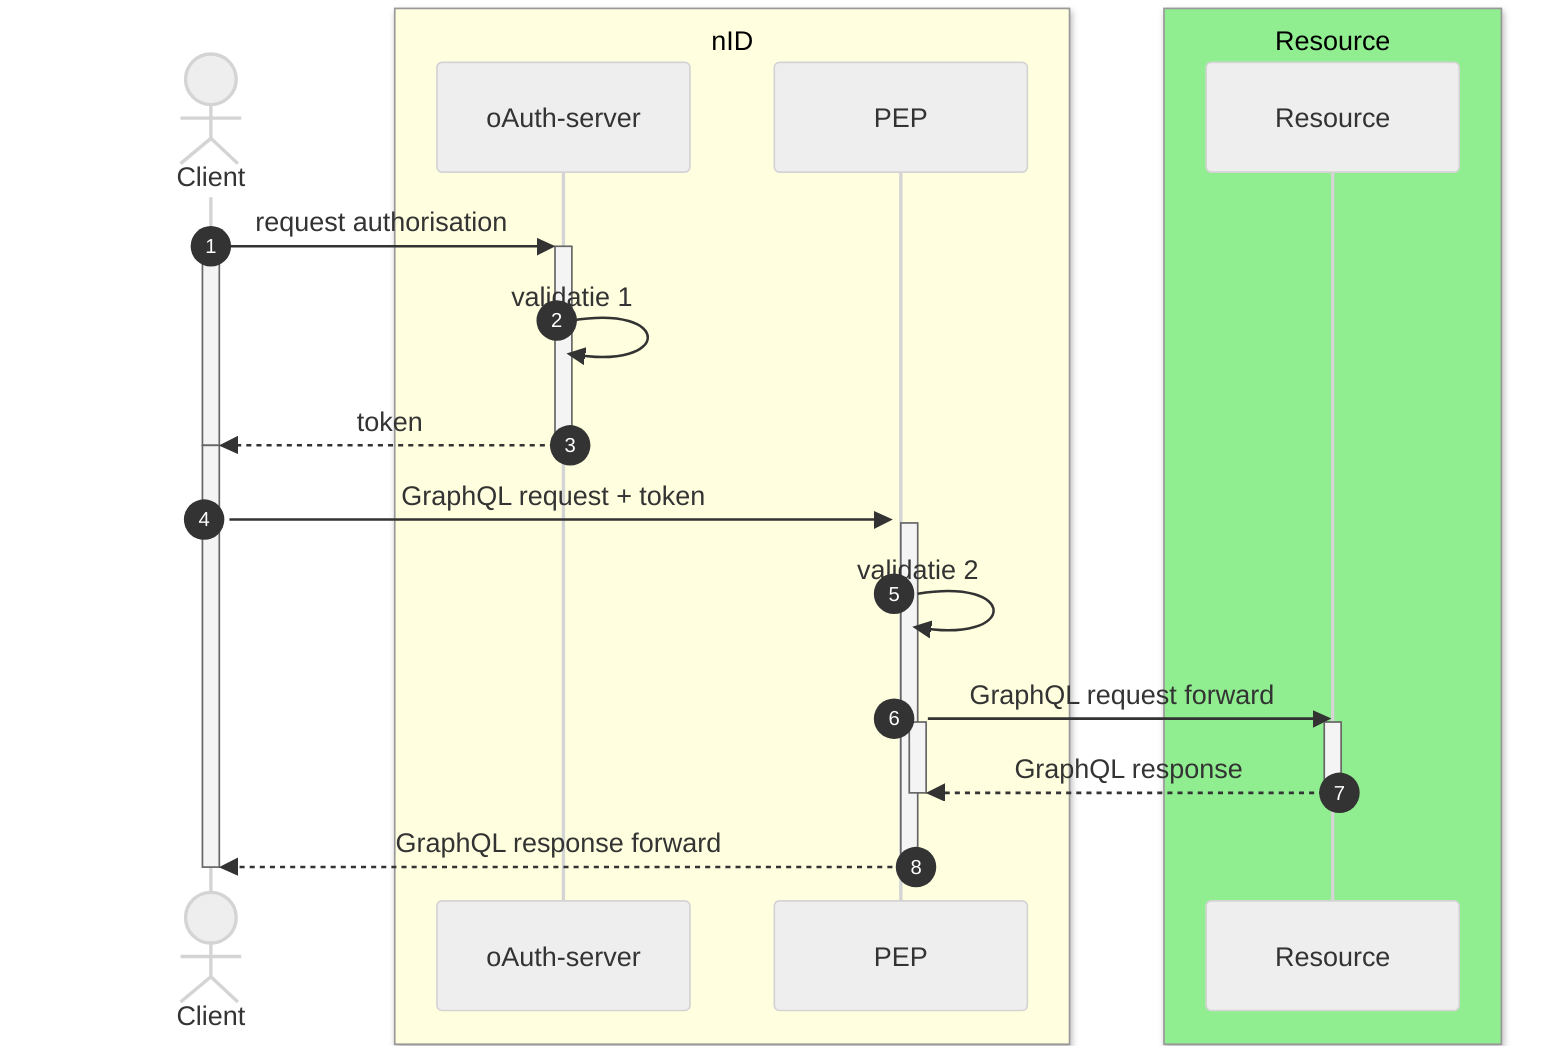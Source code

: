 ---
config:
  theme: neutral
---
sequenceDiagram
autonumber
  actor Client
  box lightyellow nID
  participant authz as oAuth-server
  participant PEP
  end
  box lightgreen Resource
  participant Resource
  end
  Client->>+authz: request authorisation 
  activate Client
  authz ->> authz: validatie 1
  authz-->>-Client: token
  deactivate Client

  activate Client
  activate PEP
  Client->>+PEP: GraphQL request + token
  PEP ->> PEP: validatie 2 
  PEP->>Resource: GraphQL request forward
  
  activate PEP
  activate Resource

  Resource-->>PEP: GraphQL response
  deactivate Resource
  deactivate PEP
  PEP-->> Client: GraphQL response forward
  deactivate PEP
  deactivate Client